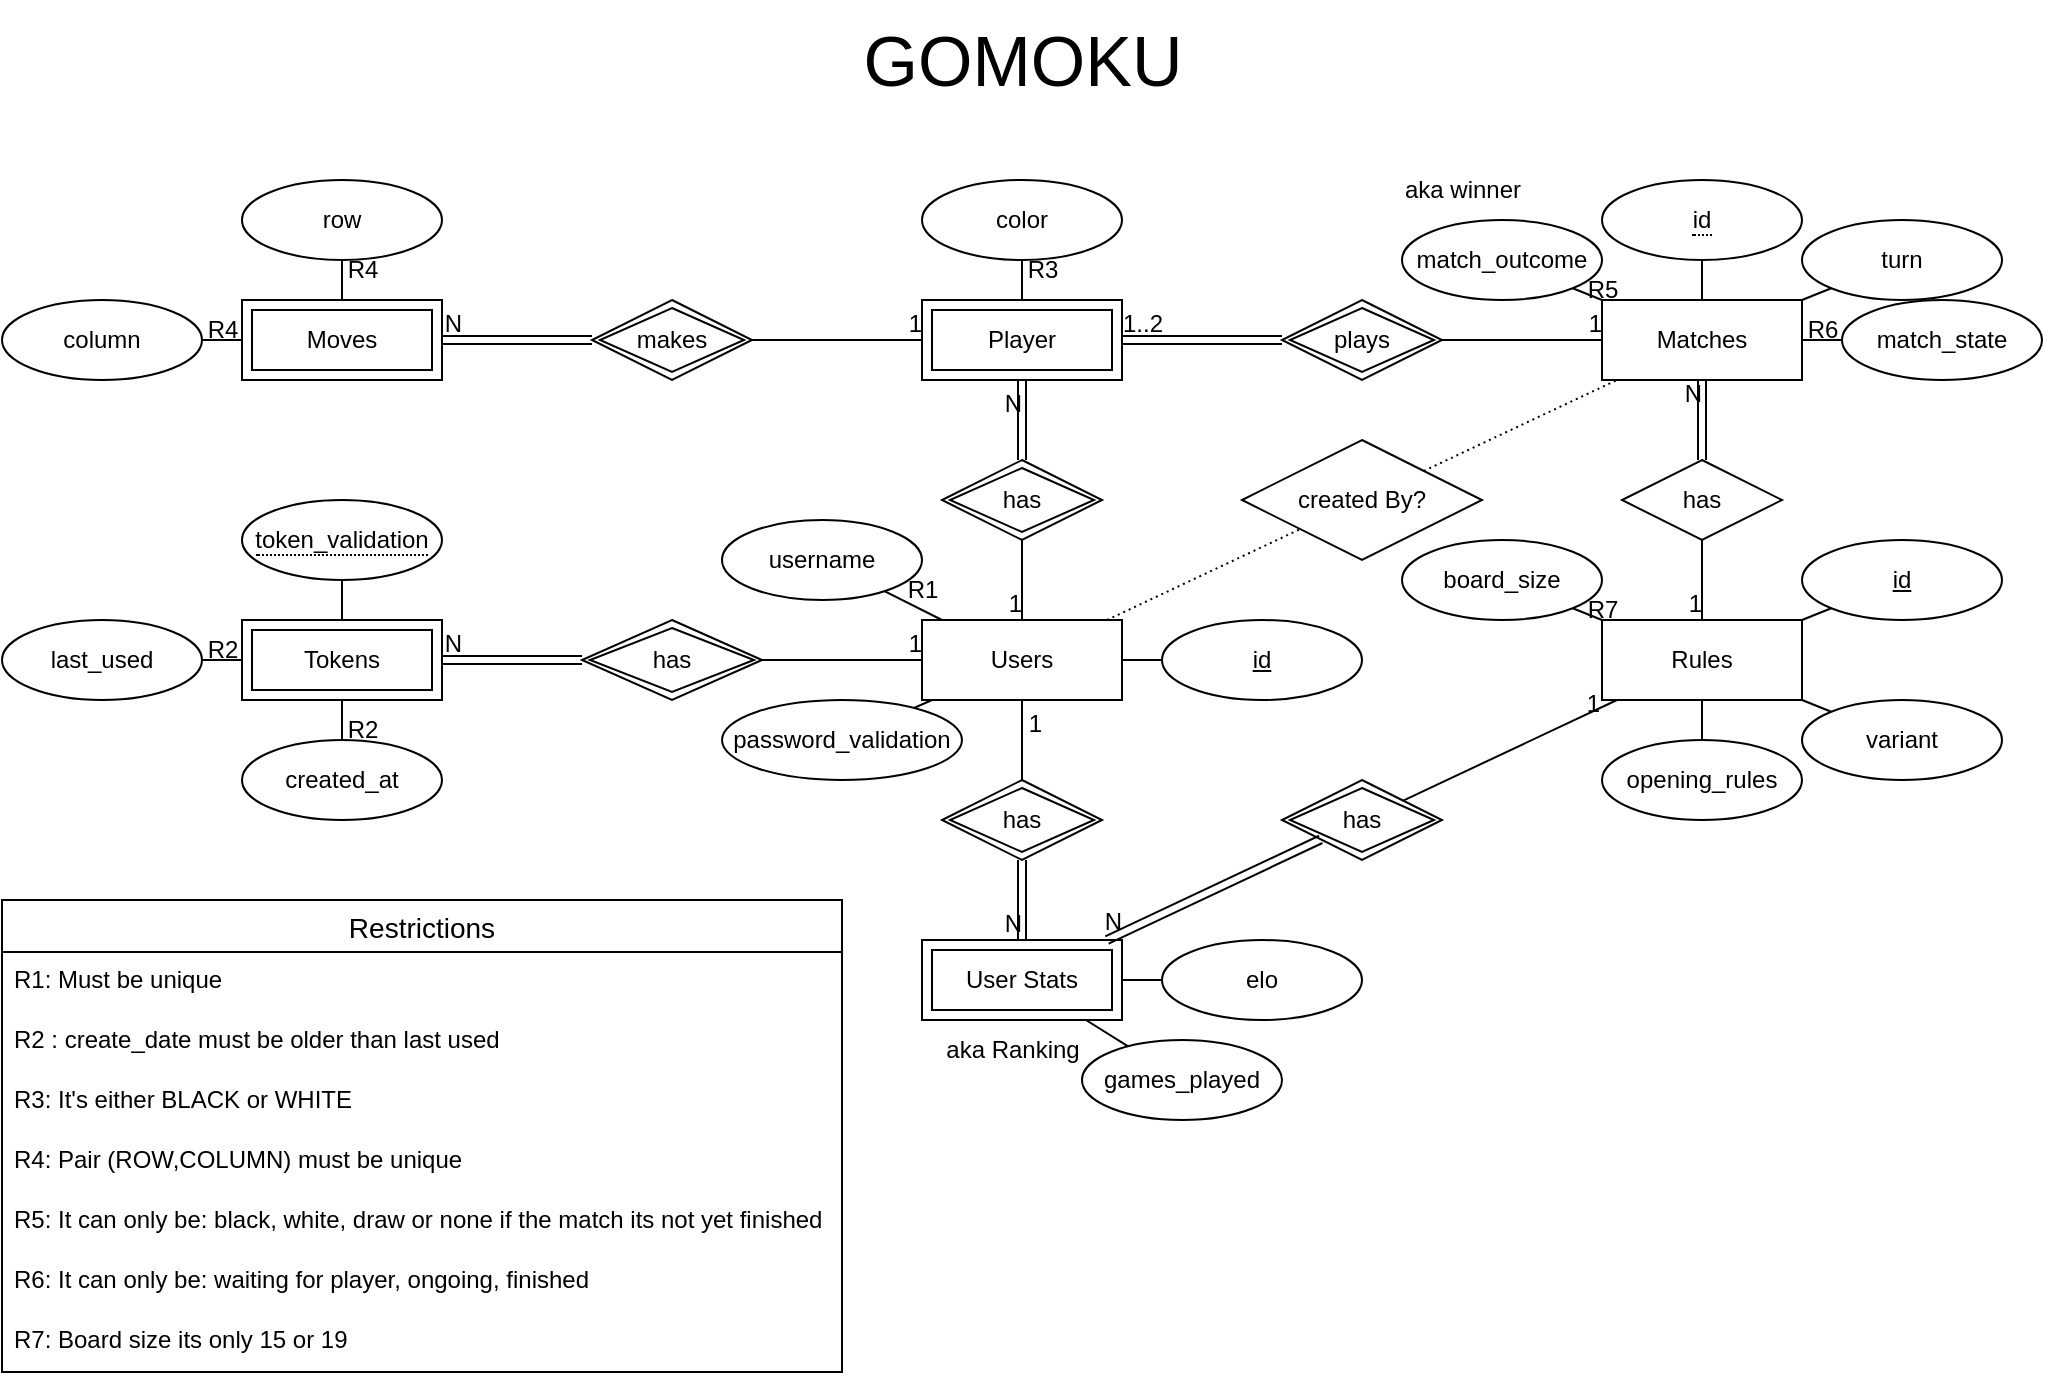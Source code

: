 <mxfile version="20.5.3" type="embed"><diagram name="Page-1" id="w9ihNUBb9Rjg-Ea71THt"><mxGraphModel dx="1363" dy="300" grid="1" gridSize="10" guides="1" tooltips="1" connect="1" arrows="1" fold="1" page="1" pageScale="1" pageWidth="827" pageHeight="1169" math="0" shadow="0"><root><mxCell id="0"/><mxCell id="1" parent="0"/><mxCell id="57" value="GOMOKU" style="text;html=1;align=center;verticalAlign=middle;resizable=0;points=[];autosize=1;strokeColor=none;fillColor=none;fontSize=35;" parent="1" vertex="1"><mxGeometry x="140" y="150" width="180" height="60" as="geometry"/></mxCell><mxCell id="286" value="" style="group" parent="1" vertex="1" connectable="0"><mxGeometry x="-280" y="230" width="1020" height="606" as="geometry"/></mxCell><mxCell id="265" value="" style="group" parent="286" vertex="1" connectable="0"><mxGeometry width="1020" height="606" as="geometry"/></mxCell><mxCell id="yqkwtP5y6iGvj30xNfCS-2" value="Users" style="whiteSpace=wrap;html=1;align=center;container=0;" parent="265" vertex="1"><mxGeometry x="460" y="230" width="100" height="40" as="geometry"/></mxCell><mxCell id="yqkwtP5y6iGvj30xNfCS-3" value="username" style="ellipse;whiteSpace=wrap;html=1;align=center;container=0;" parent="265" vertex="1"><mxGeometry x="360" y="180" width="100" height="40" as="geometry"/></mxCell><mxCell id="yqkwtP5y6iGvj30xNfCS-4" value="id" style="ellipse;whiteSpace=wrap;html=1;align=center;fontStyle=4;container=0;" parent="265" vertex="1"><mxGeometry x="580" y="230" width="100" height="40" as="geometry"/></mxCell><mxCell id="yqkwtP5y6iGvj30xNfCS-15" value="" style="endArrow=none;html=1;rounded=0;" parent="265" source="yqkwtP5y6iGvj30xNfCS-4" target="yqkwtP5y6iGvj30xNfCS-2" edge="1"><mxGeometry relative="1" as="geometry"><mxPoint x="279" y="450" as="sourcePoint"/><mxPoint x="439" y="450" as="targetPoint"/></mxGeometry></mxCell><mxCell id="yqkwtP5y6iGvj30xNfCS-16" value="" style="endArrow=none;html=1;rounded=0;" parent="265" source="yqkwtP5y6iGvj30xNfCS-3" target="yqkwtP5y6iGvj30xNfCS-2" edge="1"><mxGeometry relative="1" as="geometry"><mxPoint x="279" y="450" as="sourcePoint"/><mxPoint x="439" y="450" as="targetPoint"/></mxGeometry></mxCell><mxCell id="yqkwtP5y6iGvj30xNfCS-19" value="elo" style="ellipse;whiteSpace=wrap;html=1;align=center;container=0;" parent="265" vertex="1"><mxGeometry x="580" y="390" width="100" height="40" as="geometry"/></mxCell><mxCell id="yqkwtP5y6iGvj30xNfCS-31" value="password_validation" style="ellipse;whiteSpace=wrap;html=1;align=center;container=0;" parent="265" vertex="1"><mxGeometry x="360" y="270" width="120" height="40" as="geometry"/></mxCell><mxCell id="4" value="match_outcome" style="ellipse;whiteSpace=wrap;html=1;align=center;container=0;" parent="265" vertex="1"><mxGeometry x="700" y="30" width="100" height="40" as="geometry"/></mxCell><mxCell id="5" value="" style="endArrow=none;html=1;rounded=0;" parent="265" source="287" target="4" edge="1"><mxGeometry relative="1" as="geometry"><mxPoint x="800" y="70" as="sourcePoint"/><mxPoint x="957.5" y="405" as="targetPoint"/></mxGeometry></mxCell><mxCell id="19" value="created_at" style="ellipse;whiteSpace=wrap;html=1;align=center;container=0;" parent="265" vertex="1"><mxGeometry x="120" y="290" width="100" height="40" as="geometry"/></mxCell><mxCell id="20" value="last_used" style="ellipse;whiteSpace=wrap;html=1;align=center;container=0;" parent="265" vertex="1"><mxGeometry y="230" width="100" height="40" as="geometry"/></mxCell><mxCell id="21" value="" style="endArrow=none;html=1;rounded=0;" parent="265" source="39" target="20" edge="1"><mxGeometry relative="1" as="geometry"><mxPoint x="179.0" y="370.0" as="sourcePoint"/><mxPoint x="359" y="300" as="targetPoint"/></mxGeometry></mxCell><mxCell id="22" value="" style="endArrow=none;html=1;rounded=0;" parent="265" source="39" target="19" edge="1"><mxGeometry relative="1" as="geometry"><mxPoint x="148.954" y="370.0" as="sourcePoint"/><mxPoint x="359" y="300" as="targetPoint"/></mxGeometry></mxCell><mxCell id="38" value="has" style="shape=rhombus;double=1;perimeter=rhombusPerimeter;whiteSpace=wrap;html=1;align=center;container=0;" parent="265" vertex="1"><mxGeometry x="290" y="230" width="90" height="40" as="geometry"/></mxCell><mxCell id="39" value="Tokens" style="shape=ext;margin=3;double=1;whiteSpace=wrap;html=1;align=center;container=0;" parent="265" vertex="1"><mxGeometry x="120" y="230" width="100" height="40" as="geometry"/></mxCell><mxCell id="44" value="" style="endArrow=none;html=1;rounded=0;" parent="265" source="38" target="yqkwtP5y6iGvj30xNfCS-2" edge="1"><mxGeometry relative="1" as="geometry"><mxPoint x="99" y="320" as="sourcePoint"/><mxPoint x="259" y="320" as="targetPoint"/></mxGeometry></mxCell><mxCell id="45" value="1" style="resizable=0;html=1;align=right;verticalAlign=bottom;container=0;" parent="44" connectable="0" vertex="1"><mxGeometry relative="1" as="geometry"><mxPoint x="40" as="offset"/></mxGeometry></mxCell><mxCell id="77" value="" style="endArrow=none;html=1;rounded=0;" parent="265" source="yqkwtP5y6iGvj30xNfCS-19" target="178" edge="1"><mxGeometry width="50" height="50" relative="1" as="geometry"><mxPoint x="330" y="480" as="sourcePoint"/><mxPoint x="380" y="430" as="targetPoint"/></mxGeometry></mxCell><mxCell id="101" value="turn" style="ellipse;whiteSpace=wrap;html=1;align=center;container=0;" parent="265" vertex="1"><mxGeometry x="900" y="30" width="100" height="40" as="geometry"/></mxCell><mxCell id="102" value="" style="endArrow=none;html=1;rounded=0;" parent="265" source="287" target="101" edge="1"><mxGeometry relative="1" as="geometry"><mxPoint x="900" y="70" as="sourcePoint"/><mxPoint x="987.5" y="185" as="targetPoint"/></mxGeometry></mxCell><mxCell id="123" value="" style="shape=link;html=1;rounded=0;" parent="265" source="38" target="39" edge="1"><mxGeometry relative="1" as="geometry"><mxPoint x="350" y="290" as="sourcePoint"/><mxPoint x="510" y="290" as="targetPoint"/></mxGeometry></mxCell><mxCell id="124" value="N" style="resizable=0;html=1;align=right;verticalAlign=bottom;" parent="123" connectable="0" vertex="1"><mxGeometry relative="1" as="geometry"><mxPoint x="-25" as="offset"/></mxGeometry></mxCell><mxCell id="130" value="Rules" style="whiteSpace=wrap;html=1;align=center;" parent="265" vertex="1"><mxGeometry x="800" y="230" width="100" height="40" as="geometry"/></mxCell><mxCell id="145" value="" style="shape=link;html=1;rounded=0;" parent="265" source="288" target="287" edge="1"><mxGeometry relative="1" as="geometry"><mxPoint x="850" y="150" as="sourcePoint"/><mxPoint x="850" y="110" as="targetPoint"/></mxGeometry></mxCell><mxCell id="146" value="N" style="resizable=0;html=1;align=right;verticalAlign=bottom;" parent="145" connectable="0" vertex="1"><mxGeometry relative="1" as="geometry"><mxPoint y="-5" as="offset"/></mxGeometry></mxCell><mxCell id="161" value="board_size" style="ellipse;whiteSpace=wrap;html=1;align=center;container=0;" parent="265" vertex="1"><mxGeometry x="700" y="190" width="100" height="40" as="geometry"/></mxCell><mxCell id="116" value="" style="endArrow=none;html=1;rounded=0;" parent="265" source="130" target="161" edge="1"><mxGeometry relative="1" as="geometry"><mxPoint x="1077.5" y="264.924" as="sourcePoint"/><mxPoint x="1190.0" y="215.0" as="targetPoint"/></mxGeometry></mxCell><mxCell id="162" value="opening_rules" style="ellipse;whiteSpace=wrap;html=1;align=center;container=0;" parent="265" vertex="1"><mxGeometry x="800" y="290" width="100" height="40" as="geometry"/></mxCell><mxCell id="108" value="" style="endArrow=none;html=1;rounded=0;" parent="265" source="130" target="162" edge="1"><mxGeometry relative="1" as="geometry"><mxPoint x="1127.5" y="265.0" as="sourcePoint"/><mxPoint x="1190.0" y="295.0" as="targetPoint"/></mxGeometry></mxCell><mxCell id="163" value="variant" style="ellipse;whiteSpace=wrap;html=1;align=center;container=0;" parent="265" vertex="1"><mxGeometry x="900" y="270" width="100" height="40" as="geometry"/></mxCell><mxCell id="119" value="" style="endArrow=none;html=1;rounded=0;" parent="265" source="130" target="163" edge="1"><mxGeometry relative="1" as="geometry"><mxPoint x="1177.5" y="265.0" as="sourcePoint"/><mxPoint x="1260.0" y="255.0" as="targetPoint"/></mxGeometry></mxCell><mxCell id="169" value="Moves" style="shape=ext;margin=3;double=1;whiteSpace=wrap;html=1;align=center;" parent="265" vertex="1"><mxGeometry x="120" y="70" width="100" height="40" as="geometry"/></mxCell><mxCell id="176" value="&lt;span style=&quot;border-bottom: 1px dotted&quot;&gt;id&lt;/span&gt;" style="ellipse;whiteSpace=wrap;html=1;align=center;" parent="265" vertex="1"><mxGeometry x="800" y="10" width="100" height="40" as="geometry"/></mxCell><mxCell id="yqkwtP5y6iGvj30xNfCS-12" value="" style="endArrow=none;html=1;rounded=0;" parent="265" source="176" target="287" edge="1"><mxGeometry relative="1" as="geometry"><mxPoint x="850.0" y="25" as="sourcePoint"/><mxPoint x="850" y="70" as="targetPoint"/></mxGeometry></mxCell><mxCell id="177" value="&lt;span style=&quot;border-bottom: 1px dotted&quot;&gt;token_validation&lt;/span&gt;" style="ellipse;whiteSpace=wrap;html=1;align=center;" parent="265" vertex="1"><mxGeometry x="120" y="170" width="100" height="40" as="geometry"/></mxCell><mxCell id="yqkwtP5y6iGvj30xNfCS-44" value="" style="endArrow=none;html=1;rounded=0;" parent="265" source="39" target="177" edge="1"><mxGeometry relative="1" as="geometry"><mxPoint x="129.0" y="350.0" as="sourcePoint"/><mxPoint x="110.0" y="410.0" as="targetPoint"/></mxGeometry></mxCell><mxCell id="178" value="User Stats" style="shape=ext;margin=3;double=1;whiteSpace=wrap;html=1;align=center;" parent="265" vertex="1"><mxGeometry x="460" y="390" width="100" height="40" as="geometry"/></mxCell><mxCell id="184" value="has" style="shape=rhombus;double=1;perimeter=rhombusPerimeter;whiteSpace=wrap;html=1;align=center;" parent="265" vertex="1"><mxGeometry x="640" y="310" width="80" height="40" as="geometry"/></mxCell><mxCell id="186" value="has" style="shape=rhombus;double=1;perimeter=rhombusPerimeter;whiteSpace=wrap;html=1;align=center;" parent="265" vertex="1"><mxGeometry x="470" y="310" width="80" height="40" as="geometry"/></mxCell><mxCell id="187" value="" style="endArrow=none;html=1;rounded=0;" parent="265" source="186" target="yqkwtP5y6iGvj30xNfCS-2" edge="1"><mxGeometry relative="1" as="geometry"><mxPoint x="510" y="205" as="sourcePoint"/><mxPoint x="670" y="205" as="targetPoint"/></mxGeometry></mxCell><mxCell id="188" value="1" style="resizable=0;html=1;align=right;verticalAlign=bottom;" parent="187" connectable="0" vertex="1"><mxGeometry relative="1" as="geometry"><mxPoint x="10" as="offset"/></mxGeometry></mxCell><mxCell id="189" value="" style="shape=link;html=1;rounded=0;" parent="265" source="186" target="178" edge="1"><mxGeometry relative="1" as="geometry"><mxPoint x="510" y="205" as="sourcePoint"/><mxPoint x="670" y="205" as="targetPoint"/></mxGeometry></mxCell><mxCell id="190" value="N" style="resizable=0;html=1;align=right;verticalAlign=bottom;" parent="189" connectable="0" vertex="1"><mxGeometry relative="1" as="geometry"><mxPoint y="20" as="offset"/></mxGeometry></mxCell><mxCell id="194" value="" style="endArrow=none;html=1;rounded=0;" parent="265" source="288" target="130" edge="1"><mxGeometry relative="1" as="geometry"><mxPoint x="850" y="190" as="sourcePoint"/><mxPoint x="670" y="185" as="targetPoint"/></mxGeometry></mxCell><mxCell id="195" value="1" style="resizable=0;html=1;align=right;verticalAlign=bottom;" parent="194" connectable="0" vertex="1"><mxGeometry relative="1" as="geometry"><mxPoint y="20" as="offset"/></mxGeometry></mxCell><mxCell id="196" value="makes" style="shape=rhombus;double=1;perimeter=rhombusPerimeter;whiteSpace=wrap;html=1;align=center;" parent="265" vertex="1"><mxGeometry x="295" y="70" width="80" height="40" as="geometry"/></mxCell><mxCell id="197" value="" style="endArrow=none;html=1;rounded=0;" parent="265" source="196" target="213" edge="1"><mxGeometry relative="1" as="geometry"><mxPoint x="500" y="205" as="sourcePoint"/><mxPoint x="660" y="205" as="targetPoint"/></mxGeometry></mxCell><mxCell id="198" value="1" style="resizable=0;html=1;align=right;verticalAlign=bottom;" parent="197" connectable="0" vertex="1"><mxGeometry relative="1" as="geometry"><mxPoint x="43" as="offset"/></mxGeometry></mxCell><mxCell id="199" value="" style="shape=link;html=1;rounded=0;" parent="265" source="196" target="169" edge="1"><mxGeometry relative="1" as="geometry"><mxPoint x="500" y="205" as="sourcePoint"/><mxPoint x="660" y="205" as="targetPoint"/></mxGeometry></mxCell><mxCell id="200" value="N" style="resizable=0;html=1;align=right;verticalAlign=bottom;" parent="199" connectable="0" vertex="1"><mxGeometry relative="1" as="geometry"><mxPoint x="-27" as="offset"/></mxGeometry></mxCell><mxCell id="127" value="" style="endArrow=none;html=1;rounded=0;" parent="265" source="184" target="130" edge="1"><mxGeometry relative="1" as="geometry"><mxPoint x="1060" y="255.0" as="sourcePoint"/><mxPoint x="847.5" y="355.0" as="targetPoint"/></mxGeometry></mxCell><mxCell id="128" value="1" style="resizable=0;html=1;align=right;verticalAlign=bottom;" parent="127" connectable="0" vertex="1"><mxGeometry relative="1" as="geometry"><mxPoint x="46" y="-15" as="offset"/></mxGeometry></mxCell><mxCell id="207" value="" style="shape=link;html=1;rounded=0;" parent="265" source="184" target="178" edge="1"><mxGeometry relative="1" as="geometry"><mxPoint x="670" y="420" as="sourcePoint"/><mxPoint x="530" y="555" as="targetPoint"/></mxGeometry></mxCell><mxCell id="208" value="N" style="resizable=0;html=1;align=right;verticalAlign=bottom;" parent="207" connectable="0" vertex="1"><mxGeometry relative="1" as="geometry"><mxPoint x="-46" y="25" as="offset"/></mxGeometry></mxCell><mxCell id="209" value="id" style="ellipse;whiteSpace=wrap;html=1;align=center;fontStyle=4;" parent="265" vertex="1"><mxGeometry x="900" y="190" width="100" height="40" as="geometry"/></mxCell><mxCell id="210" value="" style="endArrow=none;html=1;rounded=0;" parent="265" source="130" target="209" edge="1"><mxGeometry relative="1" as="geometry"><mxPoint x="480" y="175" as="sourcePoint"/><mxPoint x="640" y="175" as="targetPoint"/></mxGeometry></mxCell><mxCell id="212" value="1..2" style="text;html=1;align=center;verticalAlign=middle;resizable=0;points=[];autosize=1;strokeColor=none;fillColor=none;" parent="265" vertex="1"><mxGeometry x="550" y="67" width="40" height="30" as="geometry"/></mxCell><mxCell id="213" value="Player" style="shape=ext;margin=3;double=1;whiteSpace=wrap;html=1;align=center;" parent="265" vertex="1"><mxGeometry x="460" y="70" width="100" height="40" as="geometry"/></mxCell><mxCell id="224" value="aka Ranking" style="text;html=1;align=center;verticalAlign=middle;resizable=0;points=[];autosize=1;strokeColor=none;fillColor=none;" parent="265" vertex="1"><mxGeometry x="460" y="430" width="90" height="30" as="geometry"/></mxCell><mxCell id="227" value="plays" style="shape=rhombus;double=1;perimeter=rhombusPerimeter;whiteSpace=wrap;html=1;align=center;" parent="265" vertex="1"><mxGeometry x="640" y="70" width="80" height="40" as="geometry"/></mxCell><mxCell id="228" value="" style="shape=link;html=1;rounded=0;" parent="265" source="227" target="213" edge="1"><mxGeometry relative="1" as="geometry"><mxPoint x="480" y="75" as="sourcePoint"/><mxPoint x="640" y="75" as="targetPoint"/><Array as="points"/></mxGeometry></mxCell><mxCell id="230" value="" style="endArrow=none;html=1;rounded=0;" parent="265" source="227" target="287" edge="1"><mxGeometry relative="1" as="geometry"><mxPoint x="480" y="75" as="sourcePoint"/><mxPoint x="800" y="90" as="targetPoint"/></mxGeometry></mxCell><mxCell id="231" value="1" style="resizable=0;html=1;align=right;verticalAlign=bottom;" parent="230" connectable="0" vertex="1"><mxGeometry relative="1" as="geometry"><mxPoint x="40" as="offset"/></mxGeometry></mxCell><mxCell id="235" value="has" style="shape=rhombus;double=1;perimeter=rhombusPerimeter;whiteSpace=wrap;html=1;align=center;" parent="265" vertex="1"><mxGeometry x="470" y="150" width="80" height="40" as="geometry"/></mxCell><mxCell id="236" value="" style="shape=link;html=1;rounded=0;" parent="265" source="235" target="213" edge="1"><mxGeometry relative="1" as="geometry"><mxPoint x="480" y="75" as="sourcePoint"/><mxPoint x="640" y="75" as="targetPoint"/></mxGeometry></mxCell><mxCell id="237" value="N" style="resizable=0;html=1;align=right;verticalAlign=bottom;" parent="236" connectable="0" vertex="1"><mxGeometry relative="1" as="geometry"><mxPoint as="offset"/></mxGeometry></mxCell><mxCell id="238" value="" style="endArrow=none;html=1;rounded=0;" parent="265" source="235" target="yqkwtP5y6iGvj30xNfCS-2" edge="1"><mxGeometry relative="1" as="geometry"><mxPoint x="480" y="75" as="sourcePoint"/><mxPoint x="640" y="75" as="targetPoint"/></mxGeometry></mxCell><mxCell id="239" value="1" style="resizable=0;html=1;align=right;verticalAlign=bottom;" parent="238" connectable="0" vertex="1"><mxGeometry relative="1" as="geometry"><mxPoint y="20" as="offset"/></mxGeometry></mxCell><mxCell id="240" value="color" style="ellipse;whiteSpace=wrap;html=1;align=center;" parent="265" vertex="1"><mxGeometry x="460" y="10" width="100" height="40" as="geometry"/></mxCell><mxCell id="241" value="" style="endArrow=none;html=1;rounded=0;" parent="265" source="213" target="240" edge="1"><mxGeometry relative="1" as="geometry"><mxPoint x="480" y="75" as="sourcePoint"/><mxPoint x="420" y="45" as="targetPoint"/></mxGeometry></mxCell><mxCell id="242" value="match_state" style="ellipse;whiteSpace=wrap;html=1;align=center;" parent="265" vertex="1"><mxGeometry x="920" y="70" width="100" height="40" as="geometry"/></mxCell><mxCell id="243" value="" style="endArrow=none;html=1;rounded=0;" parent="265" source="287" target="242" edge="1"><mxGeometry relative="1" as="geometry"><mxPoint x="900" y="90" as="sourcePoint"/><mxPoint x="680" y="145" as="targetPoint"/></mxGeometry></mxCell><mxCell id="244" value="" style="endArrow=none;html=1;rounded=0;" parent="265" source="yqkwtP5y6iGvj30xNfCS-2" target="yqkwtP5y6iGvj30xNfCS-31" edge="1"><mxGeometry relative="1" as="geometry"><mxPoint x="330" y="110" as="sourcePoint"/><mxPoint x="490" y="110" as="targetPoint"/></mxGeometry></mxCell><mxCell id="245" value="aka winner" style="text;html=1;align=center;verticalAlign=middle;resizable=0;points=[];autosize=1;strokeColor=none;fillColor=none;" parent="265" vertex="1"><mxGeometry x="690" width="80" height="30" as="geometry"/></mxCell><mxCell id="246" value="column" style="ellipse;whiteSpace=wrap;html=1;align=center;" parent="265" vertex="1"><mxGeometry y="70" width="100" height="40" as="geometry"/></mxCell><mxCell id="247" value="row" style="ellipse;whiteSpace=wrap;html=1;align=center;" parent="265" vertex="1"><mxGeometry x="120" y="10" width="100" height="40" as="geometry"/></mxCell><mxCell id="167" value="" style="endArrow=none;html=1;rounded=0;" parent="265" source="247" target="169" edge="1"><mxGeometry relative="1" as="geometry"><mxPoint x="580" y="-60" as="sourcePoint"/><mxPoint x="460" y="95" as="targetPoint"/></mxGeometry></mxCell><mxCell id="248" value="" style="endArrow=none;html=1;rounded=0;" parent="265" source="246" target="169" edge="1"><mxGeometry relative="1" as="geometry"><mxPoint x="590" y="80" as="sourcePoint"/><mxPoint x="750" y="80" as="targetPoint"/></mxGeometry></mxCell><mxCell id="250" value="" style="endArrow=none;html=1;rounded=0;dashed=1;dashPattern=1 2;" parent="265" source="252" edge="1"><mxGeometry relative="1" as="geometry"><mxPoint x="590" y="140" as="sourcePoint"/><mxPoint x="807.5" y="110" as="targetPoint"/></mxGeometry></mxCell><mxCell id="252" value="created By?" style="shape=rhombus;perimeter=rhombusPerimeter;whiteSpace=wrap;html=1;align=center;" parent="265" vertex="1"><mxGeometry x="620" y="140" width="120" height="60" as="geometry"/></mxCell><mxCell id="253" value="" style="endArrow=none;html=1;rounded=0;dashed=1;dashPattern=1 2;" parent="265" source="yqkwtP5y6iGvj30xNfCS-2" target="252" edge="1"><mxGeometry relative="1" as="geometry"><mxPoint x="470" y="160" as="sourcePoint"/><mxPoint x="630" y="160" as="targetPoint"/></mxGeometry></mxCell><mxCell id="273" value="R1" style="text;html=1;align=center;verticalAlign=middle;resizable=0;points=[];autosize=1;strokeColor=none;fillColor=none;" parent="265" vertex="1"><mxGeometry x="440" y="200" width="40" height="30" as="geometry"/></mxCell><mxCell id="274" value="R2" style="text;html=1;align=center;verticalAlign=middle;resizable=0;points=[];autosize=1;strokeColor=none;fillColor=none;" parent="265" vertex="1"><mxGeometry x="160" y="270" width="40" height="30" as="geometry"/></mxCell><mxCell id="275" value="R2" style="text;html=1;align=center;verticalAlign=middle;resizable=0;points=[];autosize=1;strokeColor=none;fillColor=none;" parent="265" vertex="1"><mxGeometry x="90" y="230" width="40" height="30" as="geometry"/></mxCell><mxCell id="277" value="R3" style="text;html=1;align=center;verticalAlign=middle;resizable=0;points=[];autosize=1;strokeColor=none;fillColor=none;" parent="265" vertex="1"><mxGeometry x="500" y="40" width="40" height="30" as="geometry"/></mxCell><mxCell id="279" value="R4" style="text;html=1;align=center;verticalAlign=middle;resizable=0;points=[];autosize=1;strokeColor=none;fillColor=none;" parent="265" vertex="1"><mxGeometry x="160" y="40" width="40" height="30" as="geometry"/></mxCell><mxCell id="278" value="R4" style="text;html=1;align=center;verticalAlign=middle;resizable=0;points=[];autosize=1;strokeColor=none;fillColor=none;" parent="265" vertex="1"><mxGeometry x="90" y="70" width="40" height="30" as="geometry"/></mxCell><mxCell id="281" value="R5" style="text;html=1;align=center;verticalAlign=middle;resizable=0;points=[];autosize=1;strokeColor=none;fillColor=none;" parent="265" vertex="1"><mxGeometry x="780" y="50" width="40" height="30" as="geometry"/></mxCell><mxCell id="282" value="R6" style="text;html=1;align=center;verticalAlign=middle;resizable=0;points=[];autosize=1;strokeColor=none;fillColor=none;" parent="265" vertex="1"><mxGeometry x="890" y="70" width="40" height="30" as="geometry"/></mxCell><mxCell id="283" value="R7" style="text;html=1;align=center;verticalAlign=middle;resizable=0;points=[];autosize=1;strokeColor=none;fillColor=none;" parent="265" vertex="1"><mxGeometry x="780" y="210" width="40" height="30" as="geometry"/></mxCell><mxCell id="266" value="Restrictions" style="swimlane;fontStyle=0;childLayout=stackLayout;horizontal=1;startSize=26;horizontalStack=0;resizeParent=1;resizeParentMax=0;resizeLast=0;collapsible=1;marginBottom=0;align=center;fontSize=14;" parent="265" vertex="1"><mxGeometry y="370" width="420" height="236" as="geometry"/></mxCell><mxCell id="267" value="R1: Must be unique" style="text;strokeColor=none;fillColor=none;spacingLeft=4;spacingRight=4;overflow=hidden;rotatable=0;points=[[0,0.5],[1,0.5]];portConstraint=eastwest;fontSize=12;whiteSpace=wrap;html=1;" parent="266" vertex="1"><mxGeometry y="26" width="420" height="30" as="geometry"/></mxCell><mxCell id="268" value="R2 : create_date must be older than last used" style="text;strokeColor=none;fillColor=none;spacingLeft=4;spacingRight=4;overflow=hidden;rotatable=0;points=[[0,0.5],[1,0.5]];portConstraint=eastwest;fontSize=12;whiteSpace=wrap;html=1;" parent="266" vertex="1"><mxGeometry y="56" width="420" height="30" as="geometry"/></mxCell><mxCell id="269" value="R3: It's either BLACK or WHITE" style="text;strokeColor=none;fillColor=none;spacingLeft=4;spacingRight=4;overflow=hidden;rotatable=0;points=[[0,0.5],[1,0.5]];portConstraint=eastwest;fontSize=12;whiteSpace=wrap;html=1;" parent="266" vertex="1"><mxGeometry y="86" width="420" height="30" as="geometry"/></mxCell><mxCell id="270" value="R4: Pair (ROW,COLUMN) must be unique" style="text;strokeColor=none;fillColor=none;spacingLeft=4;spacingRight=4;overflow=hidden;rotatable=0;points=[[0,0.5],[1,0.5]];portConstraint=eastwest;fontSize=12;whiteSpace=wrap;html=1;" parent="266" vertex="1"><mxGeometry y="116" width="420" height="30" as="geometry"/></mxCell><mxCell id="271" value="R5: It can only be: black, white, draw or none if the match its not yet finished" style="text;strokeColor=none;fillColor=none;spacingLeft=4;spacingRight=4;overflow=hidden;rotatable=0;points=[[0,0.5],[1,0.5]];portConstraint=eastwest;fontSize=12;whiteSpace=wrap;html=1;" parent="266" vertex="1"><mxGeometry y="146" width="420" height="30" as="geometry"/></mxCell><mxCell id="272" value="R6: It can only be: waiting for player, ongoing, finished" style="text;strokeColor=none;fillColor=none;spacingLeft=4;spacingRight=4;overflow=hidden;rotatable=0;points=[[0,0.5],[1,0.5]];portConstraint=eastwest;fontSize=12;whiteSpace=wrap;html=1;" parent="266" vertex="1"><mxGeometry y="176" width="420" height="30" as="geometry"/></mxCell><mxCell id="280" value="R7: Board size its only 15 or 19" style="text;strokeColor=none;fillColor=none;spacingLeft=4;spacingRight=4;overflow=hidden;rotatable=0;points=[[0,0.5],[1,0.5]];portConstraint=eastwest;fontSize=12;whiteSpace=wrap;html=1;" parent="266" vertex="1"><mxGeometry y="206" width="420" height="30" as="geometry"/></mxCell><mxCell id="9" value="games_played" style="ellipse;whiteSpace=wrap;html=1;align=center;container=0;" parent="265" vertex="1"><mxGeometry x="540" y="440" width="100" height="40" as="geometry"/></mxCell><mxCell id="76" value="" style="endArrow=none;html=1;rounded=0;" parent="265" source="178" target="9" edge="1"><mxGeometry width="50" height="50" relative="1" as="geometry"><mxPoint x="330" y="480" as="sourcePoint"/><mxPoint x="380" y="430" as="targetPoint"/></mxGeometry></mxCell><mxCell id="287" value="Matches" style="whiteSpace=wrap;html=1;align=center;" vertex="1" parent="265"><mxGeometry x="800" y="70" width="100" height="40" as="geometry"/></mxCell><mxCell id="288" value="has" style="shape=rhombus;perimeter=rhombusPerimeter;whiteSpace=wrap;html=1;align=center;" vertex="1" parent="265"><mxGeometry x="810" y="150" width="80" height="40" as="geometry"/></mxCell></root></mxGraphModel></diagram></mxfile>